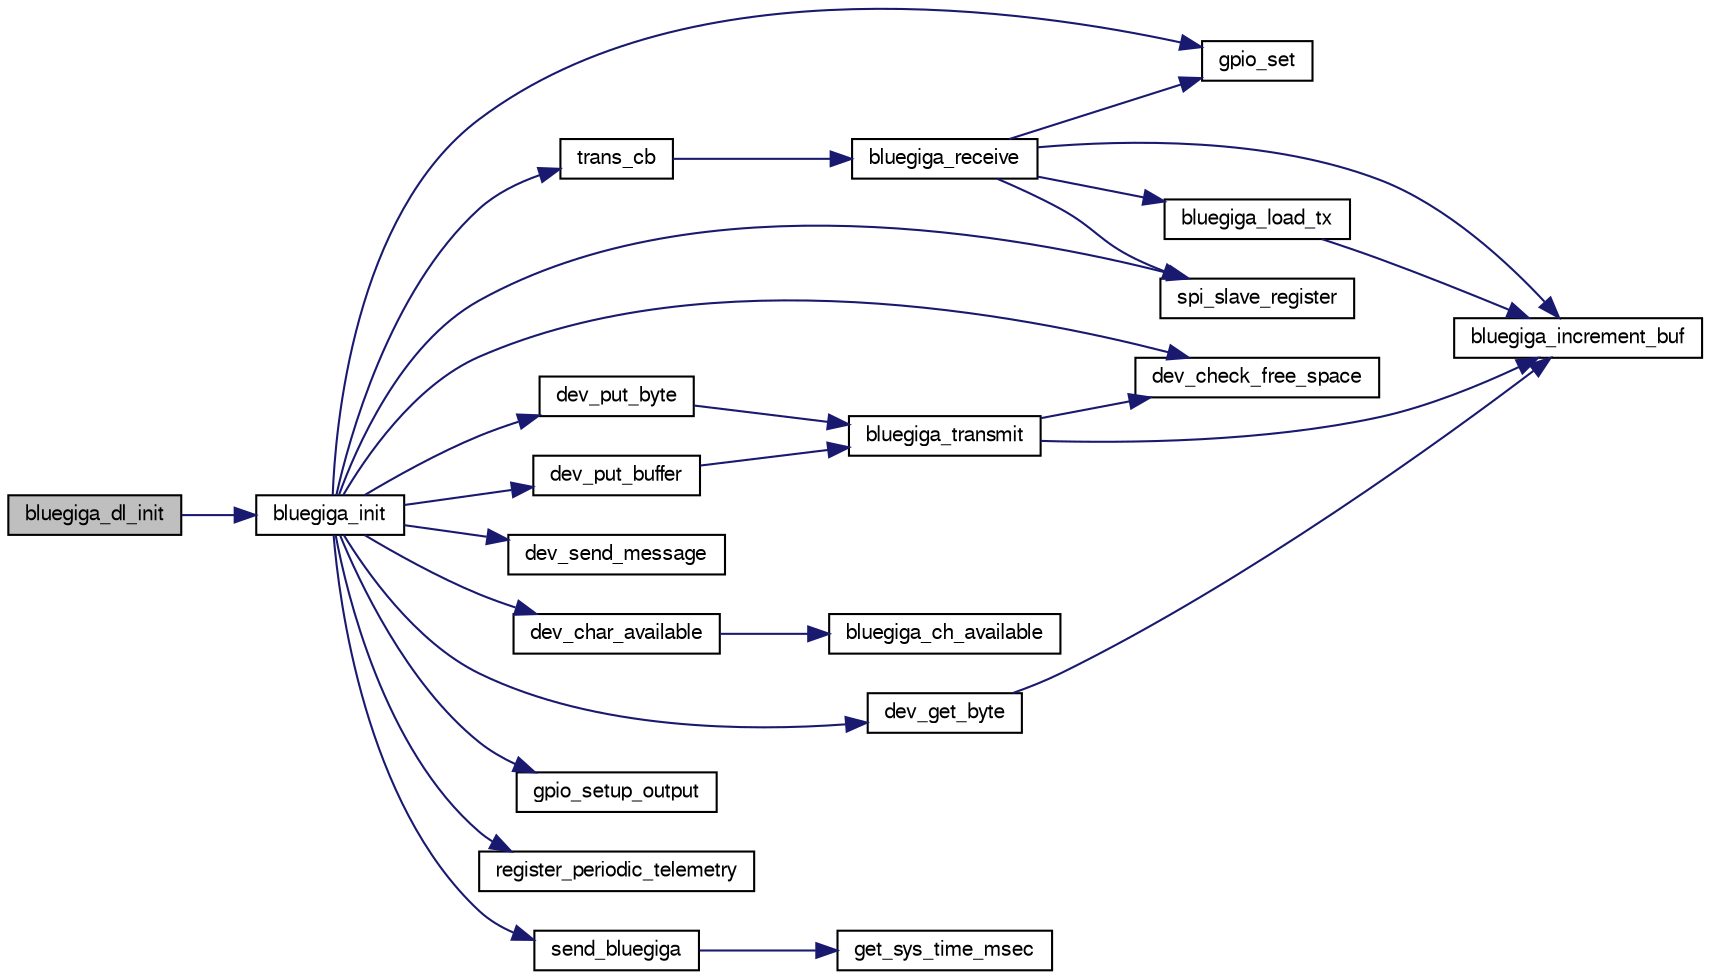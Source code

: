 digraph "bluegiga_dl_init"
{
  edge [fontname="FreeSans",fontsize="10",labelfontname="FreeSans",labelfontsize="10"];
  node [fontname="FreeSans",fontsize="10",shape=record];
  rankdir="LR";
  Node1 [label="bluegiga_dl_init",height=0.2,width=0.4,color="black", fillcolor="grey75", style="filled", fontcolor="black"];
  Node1 -> Node2 [color="midnightblue",fontsize="10",style="solid",fontname="FreeSans"];
  Node2 [label="bluegiga_init",height=0.2,width=0.4,color="black", fillcolor="white", style="filled",URL="$bluegiga_8c.html#ac8a60ccee96fbe718a27b6194f3f14e0"];
  Node2 -> Node3 [color="midnightblue",fontsize="10",style="solid",fontname="FreeSans"];
  Node3 [label="trans_cb",height=0.2,width=0.4,color="black", fillcolor="white", style="filled",URL="$bluegiga_8c.html#a81dec5456e47bf1870486a85600c7e1c"];
  Node3 -> Node4 [color="midnightblue",fontsize="10",style="solid",fontname="FreeSans"];
  Node4 [label="bluegiga_receive",height=0.2,width=0.4,color="black", fillcolor="white", style="filled",URL="$bluegiga_8c.html#a50a0f979fdb5e8cb70090c6de5f203ac"];
  Node4 -> Node5 [color="midnightblue",fontsize="10",style="solid",fontname="FreeSans"];
  Node5 [label="gpio_set",height=0.2,width=0.4,color="black", fillcolor="white", style="filled",URL="$chibios_2mcu__periph_2gpio__arch_8h.html#a0da8ef247730680b4ffa595d11069051",tooltip="Set a gpio output to high level. "];
  Node4 -> Node6 [color="midnightblue",fontsize="10",style="solid",fontname="FreeSans"];
  Node6 [label="bluegiga_increment_buf",height=0.2,width=0.4,color="black", fillcolor="white", style="filled",URL="$bluegiga_8c.html#ad59d5db2be5ea429bc32bddfab4f39f3"];
  Node4 -> Node7 [color="midnightblue",fontsize="10",style="solid",fontname="FreeSans"];
  Node7 [label="bluegiga_load_tx",height=0.2,width=0.4,color="black", fillcolor="white", style="filled",URL="$bluegiga_8c.html#a95be3ef04141e5037bfd21e88d87d3ef"];
  Node7 -> Node6 [color="midnightblue",fontsize="10",style="solid",fontname="FreeSans"];
  Node4 -> Node8 [color="midnightblue",fontsize="10",style="solid",fontname="FreeSans"];
  Node8 [label="spi_slave_register",height=0.2,width=0.4,color="black", fillcolor="white", style="filled",URL="$group__spi.html#gad2b96673b774298d3bd908e84ceb37c8",tooltip="Register one (and only one) transaction to use spi as slave. "];
  Node2 -> Node9 [color="midnightblue",fontsize="10",style="solid",fontname="FreeSans"];
  Node9 [label="dev_check_free_space",height=0.2,width=0.4,color="black", fillcolor="white", style="filled",URL="$bluegiga_8c.html#a6b1814c6ad9bd32562deee5d34cc055c"];
  Node2 -> Node10 [color="midnightblue",fontsize="10",style="solid",fontname="FreeSans"];
  Node10 [label="dev_put_byte",height=0.2,width=0.4,color="black", fillcolor="white", style="filled",URL="$bluegiga_8c.html#a13052301335c3989051f9d805f5a76e5"];
  Node10 -> Node11 [color="midnightblue",fontsize="10",style="solid",fontname="FreeSans"];
  Node11 [label="bluegiga_transmit",height=0.2,width=0.4,color="black", fillcolor="white", style="filled",URL="$bluegiga_8c.html#abe358f767725314dab7b28a59e51989c"];
  Node11 -> Node9 [color="midnightblue",fontsize="10",style="solid",fontname="FreeSans"];
  Node11 -> Node6 [color="midnightblue",fontsize="10",style="solid",fontname="FreeSans"];
  Node2 -> Node12 [color="midnightblue",fontsize="10",style="solid",fontname="FreeSans"];
  Node12 [label="dev_put_buffer",height=0.2,width=0.4,color="black", fillcolor="white", style="filled",URL="$bluegiga_8c.html#a44add6bb2cff1278a1da37ac9472d591"];
  Node12 -> Node11 [color="midnightblue",fontsize="10",style="solid",fontname="FreeSans"];
  Node2 -> Node13 [color="midnightblue",fontsize="10",style="solid",fontname="FreeSans"];
  Node13 [label="dev_send_message",height=0.2,width=0.4,color="black", fillcolor="white", style="filled",URL="$bluegiga_8c.html#a3a1339a23fa9e17daff004ac656eba06"];
  Node2 -> Node14 [color="midnightblue",fontsize="10",style="solid",fontname="FreeSans"];
  Node14 [label="dev_char_available",height=0.2,width=0.4,color="black", fillcolor="white", style="filled",URL="$bluegiga_8c.html#a9b6278c5129408fea7fcd6ef782bb566"];
  Node14 -> Node15 [color="midnightblue",fontsize="10",style="solid",fontname="FreeSans"];
  Node15 [label="bluegiga_ch_available",height=0.2,width=0.4,color="black", fillcolor="white", style="filled",URL="$bluegiga_8c.html#a66315eb7fa09606080b4f65f0ab0149b"];
  Node2 -> Node16 [color="midnightblue",fontsize="10",style="solid",fontname="FreeSans"];
  Node16 [label="dev_get_byte",height=0.2,width=0.4,color="black", fillcolor="white", style="filled",URL="$bluegiga_8c.html#a243da754633510e42d0762bd0eb2eca9"];
  Node16 -> Node6 [color="midnightblue",fontsize="10",style="solid",fontname="FreeSans"];
  Node2 -> Node17 [color="midnightblue",fontsize="10",style="solid",fontname="FreeSans"];
  Node17 [label="gpio_setup_output",height=0.2,width=0.4,color="black", fillcolor="white", style="filled",URL="$chibios_2mcu__periph_2gpio__arch_8c.html#a614c4a447f1e43381d92c682ac3b953f",tooltip="Setup one or more pins of the given GPIO port as outputs. "];
  Node2 -> Node5 [color="midnightblue",fontsize="10",style="solid",fontname="FreeSans"];
  Node2 -> Node18 [color="midnightblue",fontsize="10",style="solid",fontname="FreeSans"];
  Node18 [label="register_periodic_telemetry",height=0.2,width=0.4,color="black", fillcolor="white", style="filled",URL="$telemetry_8c.html#a8b8cf43739f06c54d16370c141b541a0",tooltip="Register a telemetry callback function. "];
  Node2 -> Node19 [color="midnightblue",fontsize="10",style="solid",fontname="FreeSans"];
  Node19 [label="send_bluegiga",height=0.2,width=0.4,color="black", fillcolor="white", style="filled",URL="$bluegiga_8c.html#a165b54a5aa12b2f3b4870838bdcd40e9"];
  Node19 -> Node20 [color="midnightblue",fontsize="10",style="solid",fontname="FreeSans"];
  Node20 [label="get_sys_time_msec",height=0.2,width=0.4,color="black", fillcolor="white", style="filled",URL="$chibios_2mcu__periph_2sys__time__arch_8c.html#ad3cb294b0d1d74dfb511534b36a17960",tooltip="Get the time in milliseconds since startup. "];
  Node2 -> Node8 [color="midnightblue",fontsize="10",style="solid",fontname="FreeSans"];
}

